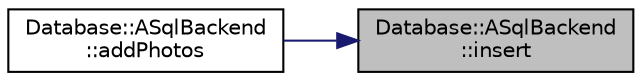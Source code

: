 digraph "Database::ASqlBackend::insert"
{
 // LATEX_PDF_SIZE
  edge [fontname="Helvetica",fontsize="10",labelfontname="Helvetica",labelfontsize="10"];
  node [fontname="Helvetica",fontsize="10",shape=record];
  rankdir="RL";
  Node1 [label="Database::ASqlBackend\l::insert",height=0.2,width=0.4,color="black", fillcolor="grey75", style="filled", fontcolor="black",tooltip="insert set of photos to database"];
  Node1 -> Node2 [dir="back",color="midnightblue",fontsize="10",style="solid",fontname="Helvetica"];
  Node2 [label="Database::ASqlBackend\l::addPhotos",height=0.2,width=0.4,color="black", fillcolor="white", style="filled",URL="$class_database_1_1_a_sql_backend.html#a2564c757e1cb2fa493a1905b0c4993be",tooltip="Add photos to database."];
}
